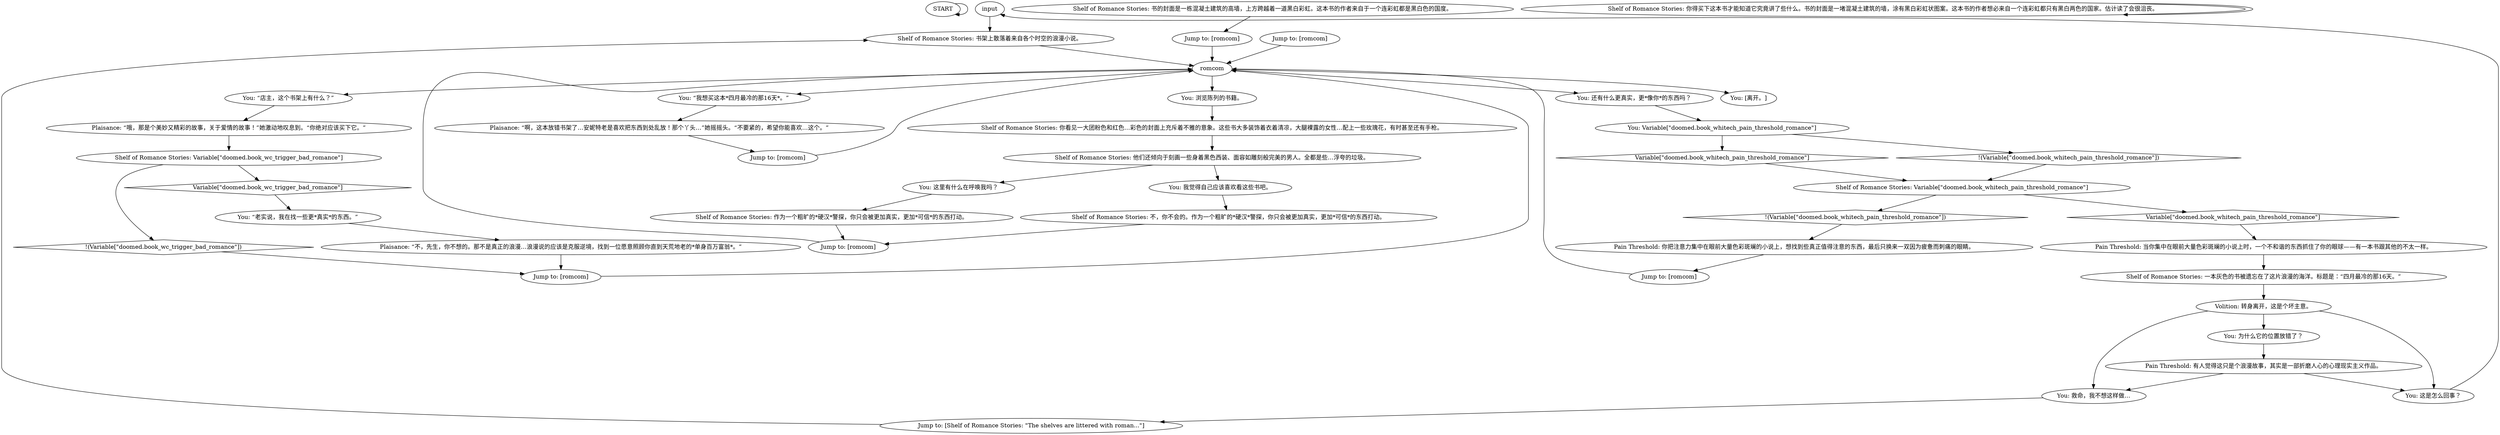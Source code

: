 # BOOKSTORE / ROMANCE
# Shelf of romance books.
# ==================================================
digraph G {
	  0 [label="START"];
	  1 [label="input"];
	  2 [label="Shelf of Romance Stories: 你得买下这本书才能知道它究竟讲了些什么。书的封面是一堵混凝土建筑的墙，涂有黑白彩虹状图案。这本书的作者想必来自一个连彩虹都只有黑白两色的国家。估计读了会很沮丧。"];
	  3 [label="Jump to: [romcom]"];
	  4 [label="You: 还有什么更真实，更*像你*的东西吗？"];
	  5 [label="You: Variable[\"doomed.book_whitech_pain_threshold_romance\"]"];
	  6 [label="Variable[\"doomed.book_whitech_pain_threshold_romance\"]", shape=diamond];
	  7 [label="!(Variable[\"doomed.book_whitech_pain_threshold_romance\"])", shape=diamond];
	  8 [label="Shelf of Romance Stories: 作为一个粗旷的*硬汉*警探，你只会被更加真实，更加*可信*的东西打动。"];
	  9 [label="Volition: 转身离开，这是个坏主意。"];
	  10 [label="Pain Threshold: 你把注意力集中在眼前大量色彩斑斓的小说上，想找到些真正值得注意的东西，最后只换来一双因为疲惫而刺痛的眼睛。"];
	  11 [label="Pain Threshold: 当你集中在眼前大量色彩斑斓的小说上时，一个不和谐的东西抓住了你的眼球——有一本书跟其他的不太一样。"];
	  12 [label="You: 这是怎么回事？"];
	  13 [label="You: [离开。]"];
	  14 [label="You: “我想买这本*四月最冷的那16天*。”"];
	  15 [label="You: 我觉得自己应该喜欢看这些书吧。"];
	  16 [label="Shelf of Romance Stories: 书的封面是一栋混凝土建筑的高墙，上方跨越着一道黑白彩虹。这本书的作者来自于一个连彩虹都是黑白色的国度。"];
	  17 [label="Shelf of Romance Stories: 你看见一大团粉色和红色…彩色的封面上充斥着不雅的意象。这些书大多装饰着衣着清凉，大腿裸露的女性…配上一些玫瑰花，有时甚至还有手枪。"];
	  18 [label="romcom"];
	  19 [label="Jump to: [romcom]"];
	  20 [label="Plaisance: “啊，这本放错书架了…安妮特老是喜欢把东西到处乱放！那个丫头…”她摇摇头。“不要紧的，希望你能喜欢…这个。”"];
	  21 [label="Jump to: [romcom]"];
	  22 [label="Shelf of Romance Stories: Variable[\"doomed.book_whitech_pain_threshold_romance\"]"];
	  23 [label="Variable[\"doomed.book_whitech_pain_threshold_romance\"]", shape=diamond];
	  24 [label="!(Variable[\"doomed.book_whitech_pain_threshold_romance\"])", shape=diamond];
	  25 [label="Shelf of Romance Stories: 不，你不会的。作为一个粗旷的*硬汉*警探，你只会被更加真实，更加*可信*的东西打动。"];
	  26 [label="You: “店主，这个书架上有什么？”"];
	  27 [label="You: “老实说，我在找一些更*真实*的东西。”"];
	  28 [label="Shelf of Romance Stories: Variable[\"doomed.book_wc_trigger_bad_romance\"]"];
	  29 [label="Variable[\"doomed.book_wc_trigger_bad_romance\"]", shape=diamond];
	  30 [label="!(Variable[\"doomed.book_wc_trigger_bad_romance\"])", shape=diamond];
	  31 [label="Jump to: [romcom]"];
	  32 [label="Shelf of Romance Stories: 他们还倾向于刻画一些身着黑色西装、面容如雕刻般完美的男人。全都是些…浮夸的垃圾。"];
	  33 [label="Jump to: [romcom]"];
	  34 [label="Jump to: [Shelf of Romance Stories: \"The shelves are littered with roman...\"]"];
	  35 [label="Shelf of Romance Stories: 书架上散落着来自各个时空的浪漫小说。"];
	  36 [label="Plaisance: “哦，那是个美妙又精彩的故事，关于爱情的故事！”她激动地叹息到。“你绝对应该买下它。”"];
	  37 [label="You: 这里有什么在呼唤我吗？"];
	  38 [label="You: 为什么它的位置放错了？"];
	  39 [label="You: 救命，我不想这样做…"];
	  40 [label="You: 浏览陈列的书籍。"];
	  41 [label="Shelf of Romance Stories: 一本灰色的书被遗忘在了这片浪漫的海洋。标题是：“四月最冷的那16天。”"];
	  42 [label="Plaisance: “不，先生，你不想的。那不是真正的浪漫…浪漫说的应该是克服逆境，找到一位愿意照顾你直到天荒地老的*单身百万富翁*。”"];
	  43 [label="Jump to: [romcom]"];
	  44 [label="Pain Threshold: 有人觉得这只是个浪漫故事，其实是一部折磨人心的心理现实主义作品。"];
	  0 -> 0
	  1 -> 35
	  2 -> 2
	  3 -> 18
	  4 -> 5
	  5 -> 6
	  5 -> 7
	  6 -> 22
	  7 -> 22
	  8 -> 21
	  9 -> 12
	  9 -> 38
	  9 -> 39
	  10 -> 33
	  11 -> 41
	  12 -> 1
	  14 -> 20
	  15 -> 25
	  16 -> 43
	  17 -> 32
	  18 -> 4
	  18 -> 40
	  18 -> 13
	  18 -> 14
	  18 -> 26
	  19 -> 18
	  20 -> 31
	  21 -> 18
	  22 -> 24
	  22 -> 23
	  23 -> 11
	  24 -> 10
	  25 -> 21
	  26 -> 36
	  27 -> 42
	  28 -> 29
	  28 -> 30
	  29 -> 27
	  30 -> 19
	  31 -> 18
	  32 -> 37
	  32 -> 15
	  33 -> 18
	  34 -> 35
	  35 -> 18
	  36 -> 28
	  37 -> 8
	  38 -> 44
	  39 -> 34
	  40 -> 17
	  41 -> 9
	  42 -> 19
	  43 -> 18
	  44 -> 12
	  44 -> 39
}

